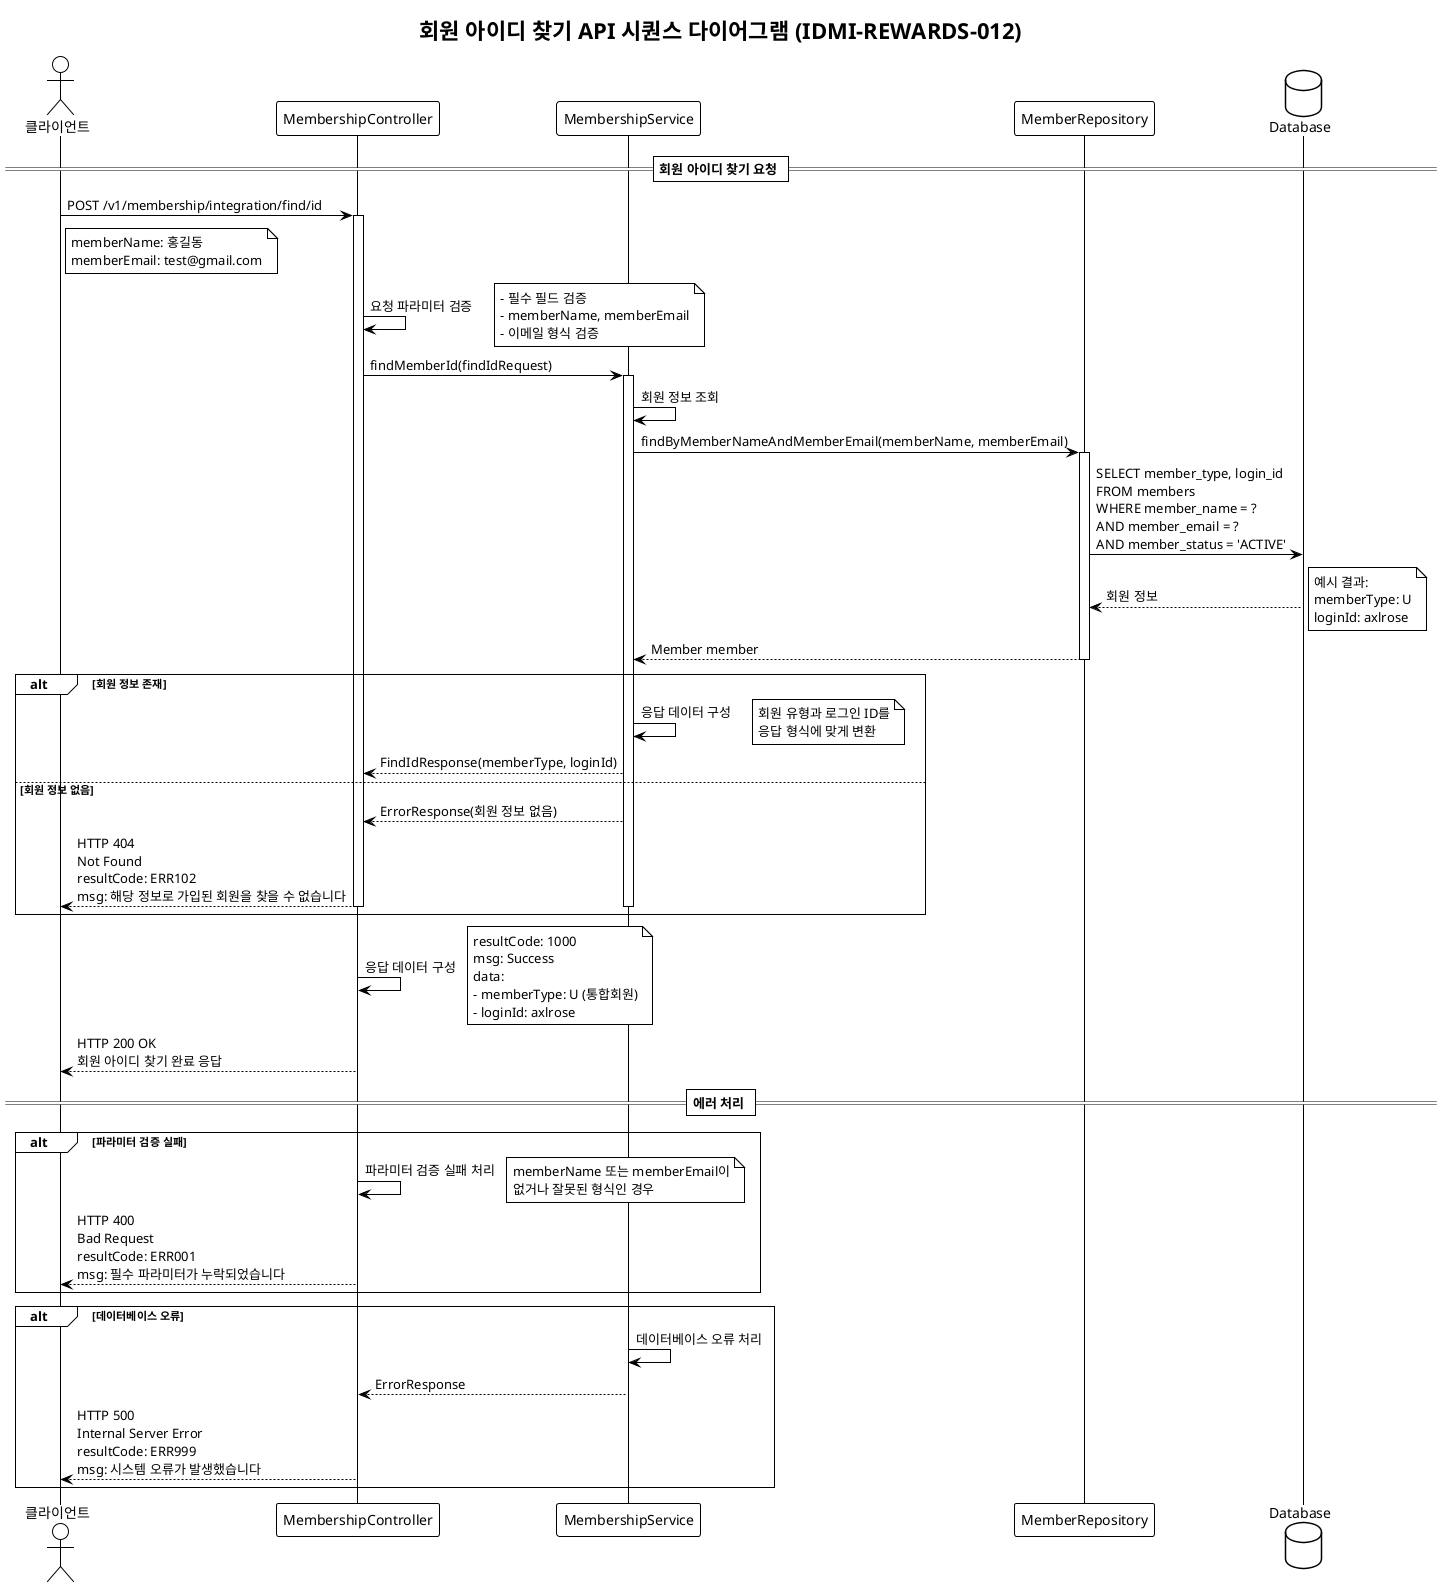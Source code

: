 @startuml 012-find-id-sequence
!theme plain
title 회원 아이디 찾기 API 시퀀스 다이어그램 (IDMI-REWARDS-012)

actor Client as "클라이언트"
participant Controller as "MembershipController"
participant Service as "MembershipService"
participant Repository as "MemberRepository"
database Database as "Database"

== 회원 아이디 찾기 요청 ==

Client -> Controller: POST /v1/membership/integration/find/id
activate Controller

note right of Client: memberName: 홍길동\nmemberEmail: test@gmail.com

Controller -> Controller: 요청 파라미터 검증
note right: - 필수 필드 검증\n- memberName, memberEmail\n- 이메일 형식 검증

Controller -> Service: findMemberId(findIdRequest)
activate Service

Service -> Service: 회원 정보 조회
Service -> Repository: findByMemberNameAndMemberEmail(memberName, memberEmail)
activate Repository
Repository -> Database: SELECT member_type, login_id\nFROM members\nWHERE member_name = ?\nAND member_email = ?\nAND member_status = 'ACTIVE'
Database --> Repository: 회원 정보
note right: 예시 결과:\nmemberType: U\nloginId: axlrose
Repository --> Service: Member member
deactivate Repository

alt 회원 정보 존재
    Service -> Service: 응답 데이터 구성
    note right: 회원 유형과 로그인 ID를\n응답 형식에 맞게 변환
    Service --> Controller: FindIdResponse(memberType, loginId)
else 회원 정보 없음
    Service --> Controller: ErrorResponse(회원 정보 없음)
    Controller --> Client: HTTP 404\nNot Found\nresultCode: ERR102\nmsg: 해당 정보로 가입된 회원을 찾을 수 없습니다
    deactivate Controller
    deactivate Service
end

deactivate Service

Controller -> Controller: 응답 데이터 구성
note right: resultCode: 1000\nmsg: Success\ndata:\n- memberType: U (통합회원)\n- loginId: axlrose

Controller --> Client: HTTP 200 OK\n회원 아이디 찾기 완료 응답
deactivate Controller

== 에러 처리 ==

alt 파라미터 검증 실패
    Controller -> Controller: 파라미터 검증 실패 처리
    note right: memberName 또는 memberEmail이\n없거나 잘못된 형식인 경우
    Controller --> Client: HTTP 400\nBad Request\nresultCode: ERR001\nmsg: 필수 파라미터가 누락되었습니다
end

alt 데이터베이스 오류
    Service -> Service: 데이터베이스 오류 처리
    Service --> Controller: ErrorResponse
    Controller --> Client: HTTP 500\nInternal Server Error\nresultCode: ERR999\nmsg: 시스템 오류가 발생했습니다
end

@enduml 